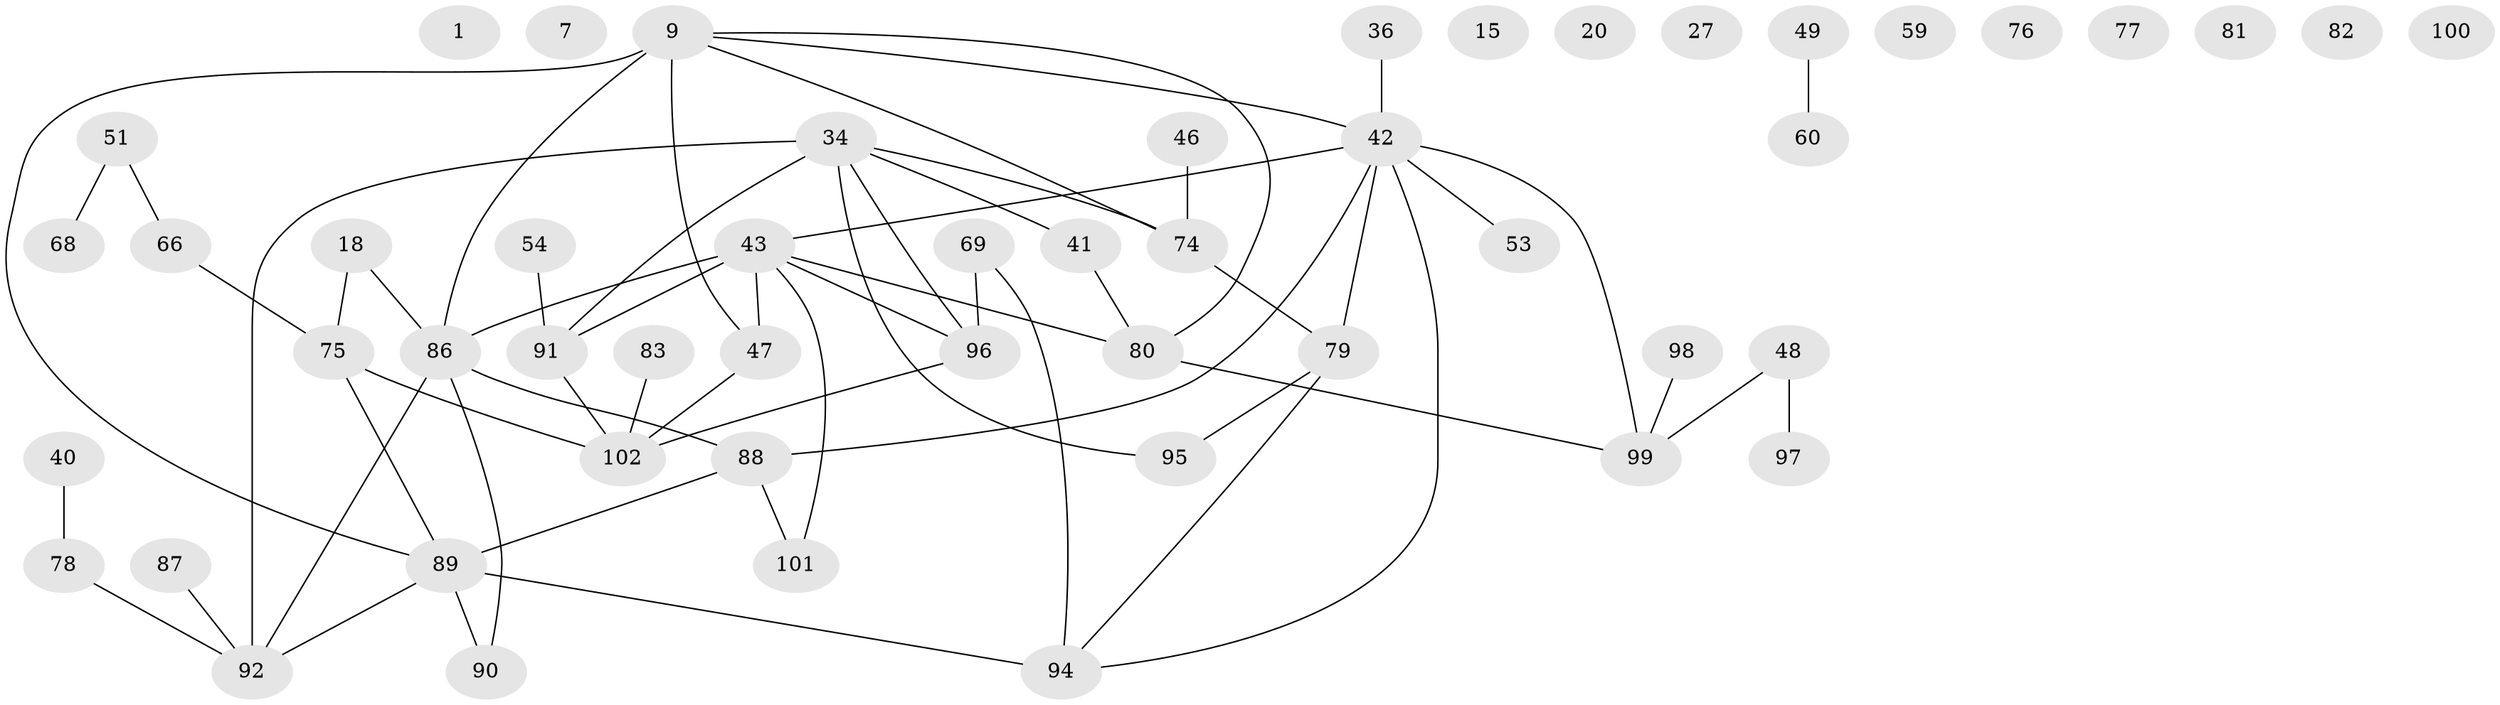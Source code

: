 // original degree distribution, {0: 0.10784313725490197, 3: 0.20588235294117646, 1: 0.19607843137254902, 4: 0.14705882352941177, 6: 0.029411764705882353, 2: 0.27450980392156865, 8: 0.00980392156862745, 5: 0.029411764705882353}
// Generated by graph-tools (version 1.1) at 2025/39/03/09/25 04:39:48]
// undirected, 51 vertices, 60 edges
graph export_dot {
graph [start="1"]
  node [color=gray90,style=filled];
  1;
  7;
  9 [super="+8"];
  15;
  18;
  20;
  27;
  34 [super="+12+32"];
  36 [super="+24"];
  40 [super="+14"];
  41;
  42 [super="+6+3+29+31"];
  43;
  46;
  47 [super="+39"];
  48;
  49;
  51 [super="+11"];
  53;
  54;
  59;
  60;
  66 [super="+33"];
  68;
  69;
  74 [super="+50+57"];
  75;
  76;
  77;
  78;
  79 [super="+25"];
  80 [super="+71"];
  81;
  82;
  83;
  86 [super="+64"];
  87;
  88 [super="+37+70"];
  89 [super="+73+72"];
  90 [super="+58"];
  91 [super="+10+26+67"];
  92 [super="+55"];
  94 [super="+84"];
  95 [super="+63"];
  96 [super="+65+56"];
  97 [super="+4"];
  98;
  99 [super="+85+28+93"];
  100;
  101;
  102 [super="+61"];
  9 -- 47;
  9 -- 80;
  9 -- 86 [weight=2];
  9 -- 74;
  9 -- 89;
  9 -- 42;
  18 -- 75;
  18 -- 86;
  34 -- 41;
  34 -- 92 [weight=3];
  34 -- 74 [weight=2];
  34 -- 96;
  34 -- 91;
  34 -- 95;
  36 -- 42;
  40 -- 78;
  41 -- 80;
  42 -- 88;
  42 -- 94;
  42 -- 99;
  42 -- 53;
  42 -- 43;
  42 -- 79;
  43 -- 47;
  43 -- 80 [weight=2];
  43 -- 86;
  43 -- 96;
  43 -- 101;
  43 -- 91;
  46 -- 74;
  47 -- 102;
  48 -- 97;
  48 -- 99;
  49 -- 60;
  51 -- 68;
  51 -- 66;
  54 -- 91;
  66 -- 75;
  69 -- 96;
  69 -- 94;
  74 -- 79 [weight=2];
  75 -- 89;
  75 -- 102 [weight=2];
  78 -- 92;
  79 -- 94;
  79 -- 95;
  80 -- 99;
  83 -- 102;
  86 -- 88;
  86 -- 92;
  86 -- 90;
  87 -- 92;
  88 -- 89;
  88 -- 101;
  89 -- 92 [weight=2];
  89 -- 90;
  89 -- 94 [weight=2];
  91 -- 102;
  96 -- 102;
  98 -- 99;
}
